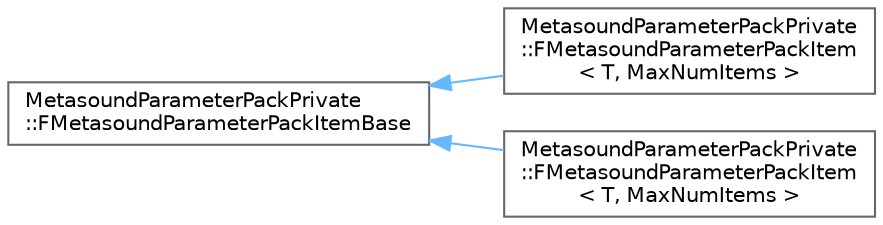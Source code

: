 digraph "Graphical Class Hierarchy"
{
 // INTERACTIVE_SVG=YES
 // LATEX_PDF_SIZE
  bgcolor="transparent";
  edge [fontname=Helvetica,fontsize=10,labelfontname=Helvetica,labelfontsize=10];
  node [fontname=Helvetica,fontsize=10,shape=box,height=0.2,width=0.4];
  rankdir="LR";
  Node0 [id="Node000000",label="MetasoundParameterPackPrivate\l::FMetasoundParameterPackItemBase",height=0.2,width=0.4,color="grey40", fillcolor="white", style="filled",URL="$d7/d80/structMetasoundParameterPackPrivate_1_1FMetasoundParameterPackItemBase.html",tooltip=" "];
  Node0 -> Node1 [id="edge5918_Node000000_Node000001",dir="back",color="steelblue1",style="solid",tooltip=" "];
  Node1 [id="Node000001",label="MetasoundParameterPackPrivate\l::FMetasoundParameterPackItem\l\< T, MaxNumItems \>",height=0.2,width=0.4,color="grey40", fillcolor="white", style="filled",URL="$d7/d1a/structMetasoundParameterPackPrivate_1_1FMetasoundParameterPackItem.html",tooltip=" "];
  Node0 -> Node2 [id="edge5919_Node000000_Node000002",dir="back",color="steelblue1",style="solid",tooltip=" "];
  Node2 [id="Node000002",label="MetasoundParameterPackPrivate\l::FMetasoundParameterPackItem\l\< T, MaxNumItems \>",height=0.2,width=0.4,color="grey40", fillcolor="white", style="filled",URL="$d7/d1a/structMetasoundParameterPackPrivate_1_1FMetasoundParameterPackItem.html",tooltip=" "];
}
